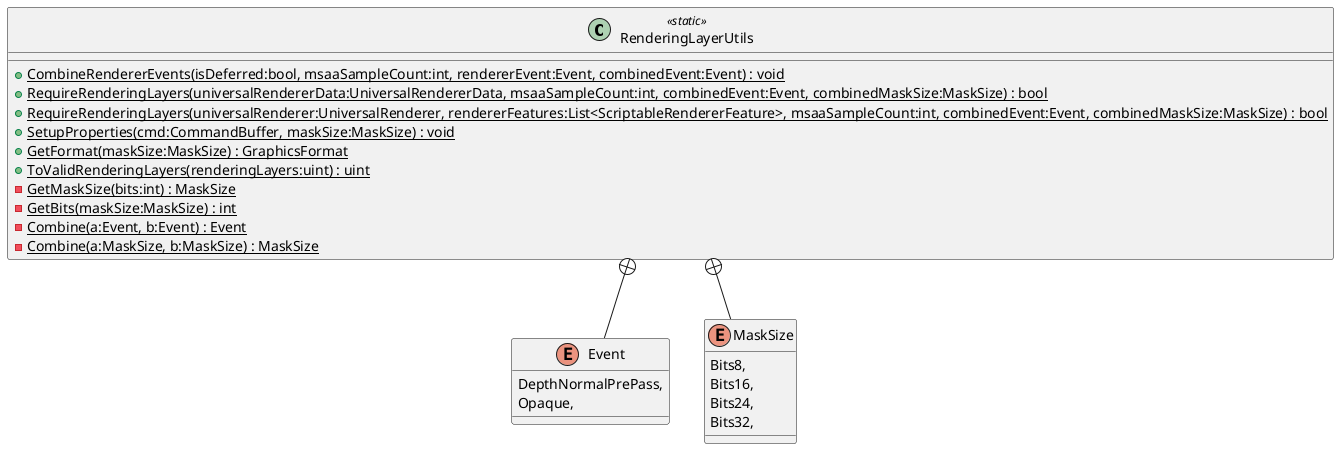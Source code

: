 @startuml
class RenderingLayerUtils <<static>> {
    + {static} CombineRendererEvents(isDeferred:bool, msaaSampleCount:int, rendererEvent:Event, combinedEvent:Event) : void
    + {static} RequireRenderingLayers(universalRendererData:UniversalRendererData, msaaSampleCount:int, combinedEvent:Event, combinedMaskSize:MaskSize) : bool
    + {static} RequireRenderingLayers(universalRenderer:UniversalRenderer, rendererFeatures:List<ScriptableRendererFeature>, msaaSampleCount:int, combinedEvent:Event, combinedMaskSize:MaskSize) : bool
    + {static} SetupProperties(cmd:CommandBuffer, maskSize:MaskSize) : void
    + {static} GetFormat(maskSize:MaskSize) : GraphicsFormat
    + {static} ToValidRenderingLayers(renderingLayers:uint) : uint
    {static} - GetMaskSize(bits:int) : MaskSize
    {static} - GetBits(maskSize:MaskSize) : int
    {static} - Combine(a:Event, b:Event) : Event
    {static} - Combine(a:MaskSize, b:MaskSize) : MaskSize
}
enum Event {
    DepthNormalPrePass,
    Opaque,
}
enum MaskSize {
    Bits8,
    Bits16,
    Bits24,
    Bits32,
}
RenderingLayerUtils +-- Event
RenderingLayerUtils +-- MaskSize
@enduml
